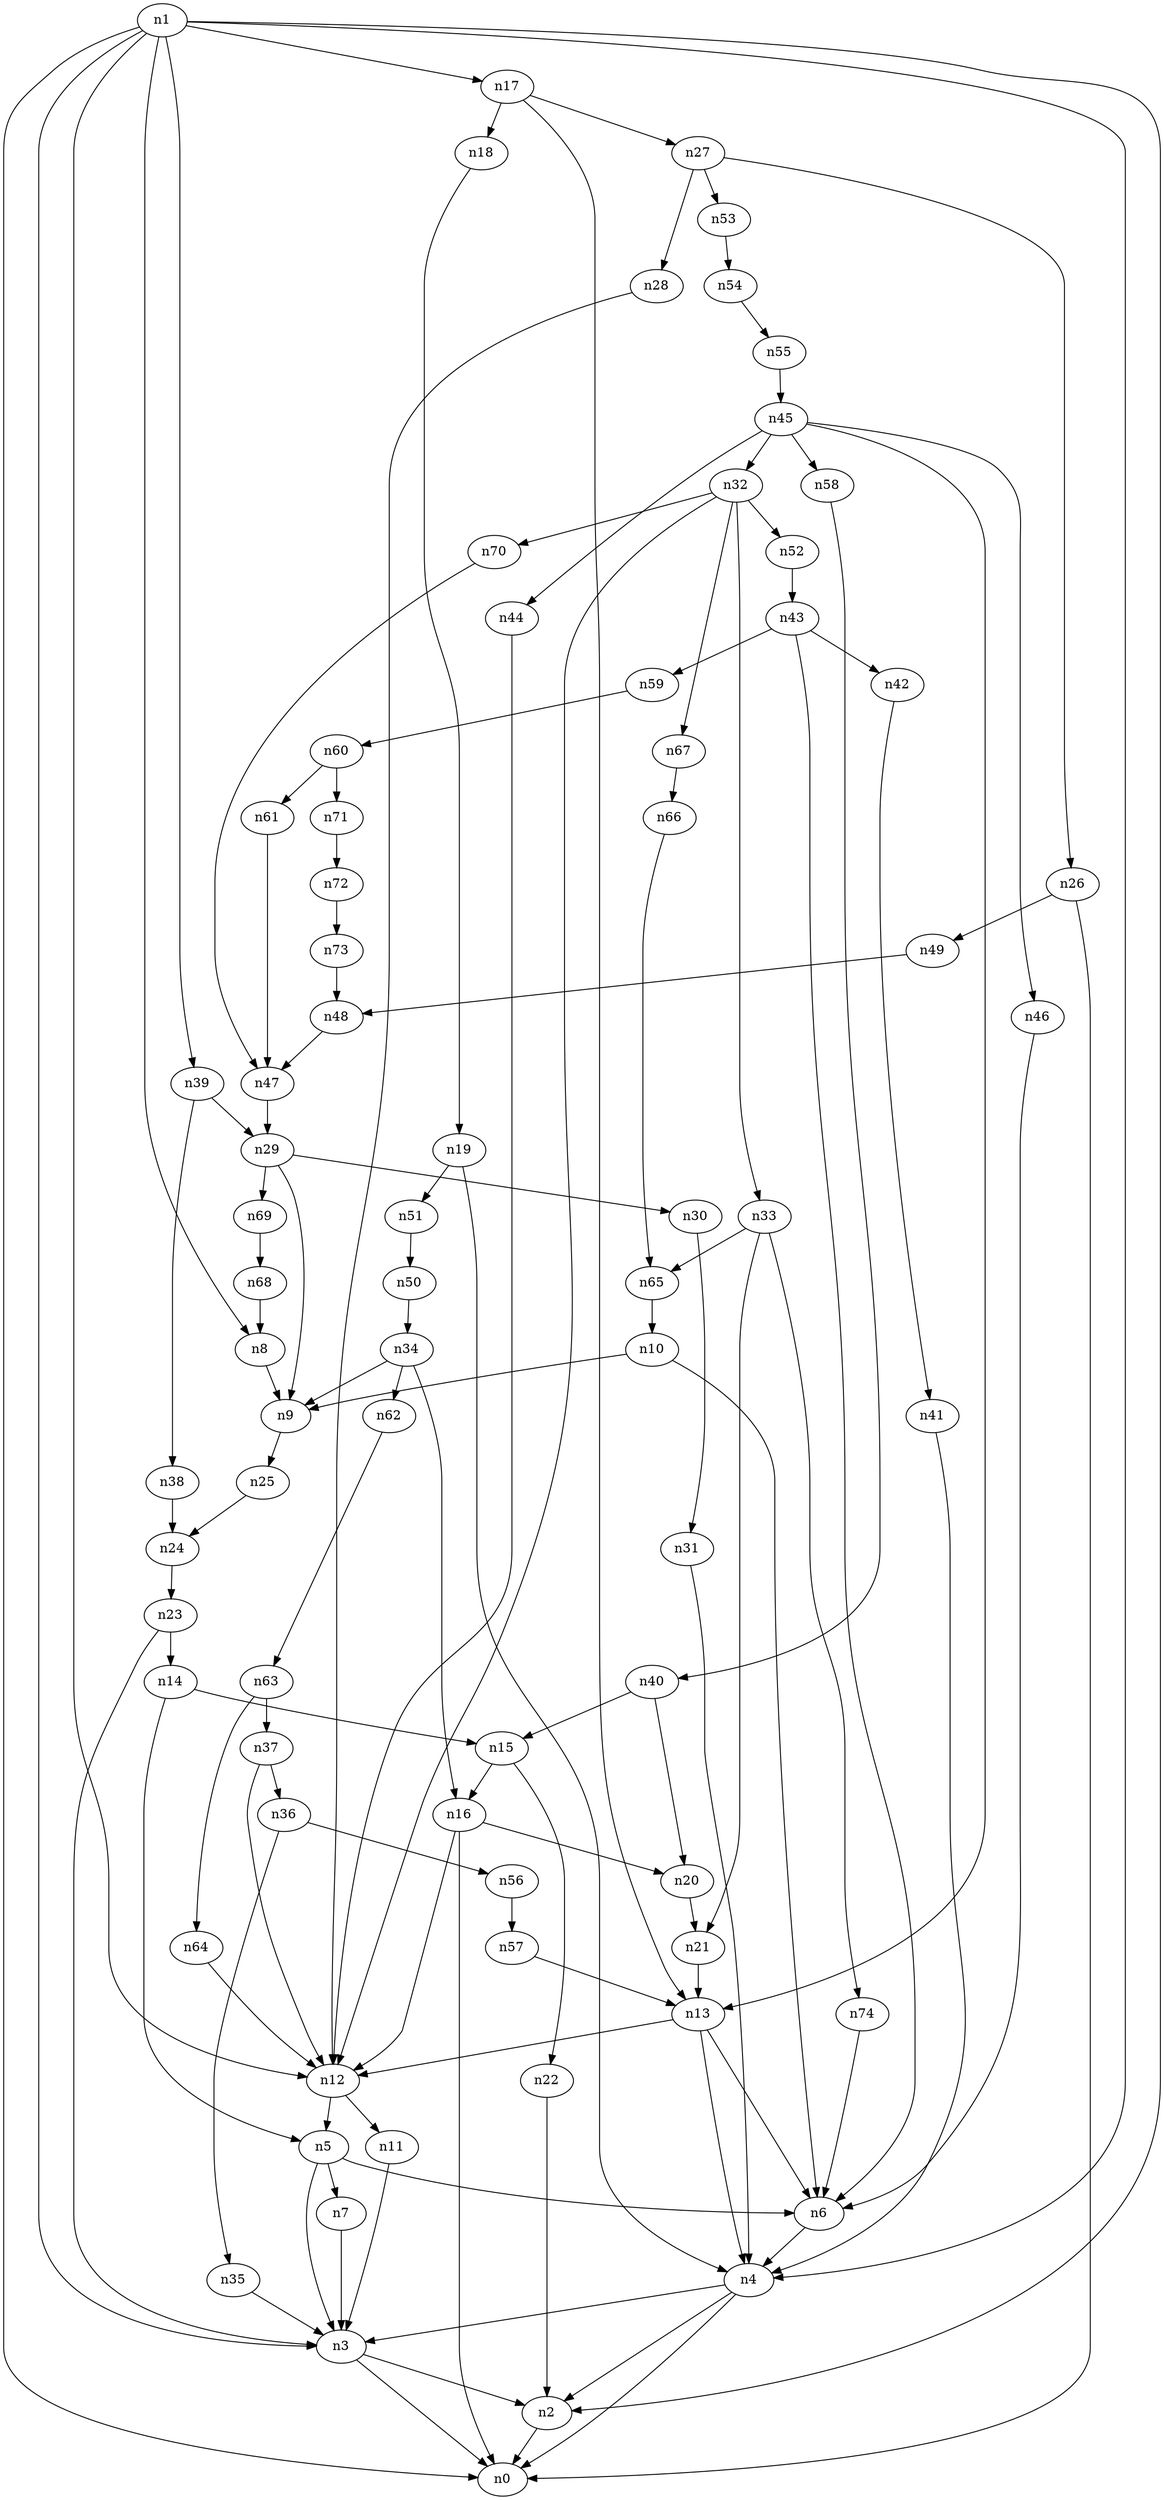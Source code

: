 digraph G {
	n1 -> n0	 [_graphml_id=e0];
	n1 -> n2	 [_graphml_id=e1];
	n1 -> n3	 [_graphml_id=e6];
	n1 -> n4	 [_graphml_id=e9];
	n1 -> n8	 [_graphml_id=e15];
	n1 -> n12	 [_graphml_id=e21];
	n1 -> n17	 [_graphml_id=e29];
	n1 -> n39	 [_graphml_id=e63];
	n2 -> n0	 [_graphml_id=e5];
	n3 -> n0	 [_graphml_id=e8];
	n3 -> n2	 [_graphml_id=e2];
	n4 -> n0	 [_graphml_id=e4];
	n4 -> n2	 [_graphml_id=e7];
	n4 -> n3	 [_graphml_id=e3];
	n5 -> n3	 [_graphml_id=e10];
	n5 -> n6	 [_graphml_id=e11];
	n5 -> n7	 [_graphml_id=e13];
	n6 -> n4	 [_graphml_id=e12];
	n7 -> n3	 [_graphml_id=e14];
	n8 -> n9	 [_graphml_id=e16];
	n9 -> n25	 [_graphml_id=e41];
	n10 -> n6	 [_graphml_id=e18];
	n10 -> n9	 [_graphml_id=e17];
	n11 -> n3	 [_graphml_id=e19];
	n12 -> n5	 [_graphml_id=e24];
	n12 -> n11	 [_graphml_id=e20];
	n13 -> n4	 [_graphml_id=e22];
	n13 -> n6	 [_graphml_id=e96];
	n13 -> n12	 [_graphml_id=e23];
	n14 -> n5	 [_graphml_id=e25];
	n14 -> n15	 [_graphml_id=e26];
	n15 -> n16	 [_graphml_id=e27];
	n15 -> n22	 [_graphml_id=e36];
	n16 -> n0	 [_graphml_id=e28];
	n16 -> n12	 [_graphml_id=e66];
	n16 -> n20	 [_graphml_id=e33];
	n17 -> n13	 [_graphml_id=e47];
	n17 -> n18	 [_graphml_id=e30];
	n17 -> n27	 [_graphml_id=e44];
	n18 -> n19	 [_graphml_id=e31];
	n19 -> n4	 [_graphml_id=e32];
	n19 -> n51	 [_graphml_id=e83];
	n20 -> n21	 [_graphml_id=e34];
	n21 -> n13	 [_graphml_id=e35];
	n22 -> n2	 [_graphml_id=e37];
	n23 -> n3	 [_graphml_id=e38];
	n23 -> n14	 [_graphml_id=e106];
	n24 -> n23	 [_graphml_id=e39];
	n25 -> n24	 [_graphml_id=e40];
	n26 -> n0	 [_graphml_id=e42];
	n26 -> n49	 [_graphml_id=e80];
	n27 -> n26	 [_graphml_id=e43];
	n27 -> n28	 [_graphml_id=e45];
	n27 -> n53	 [_graphml_id=e87];
	n28 -> n12	 [_graphml_id=e46];
	n29 -> n9	 [_graphml_id=e48];
	n29 -> n30	 [_graphml_id=e49];
	n29 -> n69	 [_graphml_id=e113];
	n30 -> n31	 [_graphml_id=e50];
	n31 -> n4	 [_graphml_id=e51];
	n32 -> n12	 [_graphml_id=e52];
	n32 -> n33	 [_graphml_id=e53];
	n32 -> n52	 [_graphml_id=e85];
	n32 -> n67	 [_graphml_id=e110];
	n32 -> n70	 [_graphml_id=e115];
	n33 -> n21	 [_graphml_id=e54];
	n33 -> n65	 [_graphml_id=e116];
	n33 -> n74	 [_graphml_id=e122];
	n34 -> n9	 [_graphml_id=e55];
	n34 -> n16	 [_graphml_id=e56];
	n34 -> n62	 [_graphml_id=e101];
	n35 -> n3	 [_graphml_id=e57];
	n36 -> n35	 [_graphml_id=e58];
	n36 -> n56	 [_graphml_id=e91];
	n37 -> n12	 [_graphml_id=e60];
	n37 -> n36	 [_graphml_id=e59];
	n38 -> n24	 [_graphml_id=e61];
	n39 -> n29	 [_graphml_id=e76];
	n39 -> n38	 [_graphml_id=e62];
	n40 -> n15	 [_graphml_id=e64];
	n40 -> n20	 [_graphml_id=e65];
	n41 -> n4	 [_graphml_id=e67];
	n42 -> n41	 [_graphml_id=e68];
	n43 -> n6	 [_graphml_id=e70];
	n43 -> n42	 [_graphml_id=e69];
	n43 -> n59	 [_graphml_id=e97];
	n44 -> n12	 [_graphml_id=e71];
	n45 -> n13	 [_graphml_id=e73];
	n45 -> n32	 [_graphml_id=e86];
	n45 -> n44	 [_graphml_id=e72];
	n45 -> n46	 [_graphml_id=e74];
	n45 -> n58	 [_graphml_id=e94];
	n46 -> n6	 [_graphml_id=e75];
	n47 -> n29	 [_graphml_id=e77];
	n48 -> n47	 [_graphml_id=e78];
	n49 -> n48	 [_graphml_id=e79];
	n50 -> n34	 [_graphml_id=e81];
	n51 -> n50	 [_graphml_id=e82];
	n52 -> n43	 [_graphml_id=e84];
	n53 -> n54	 [_graphml_id=e88];
	n54 -> n55	 [_graphml_id=e89];
	n55 -> n45	 [_graphml_id=e90];
	n56 -> n57	 [_graphml_id=e92];
	n57 -> n13	 [_graphml_id=e93];
	n58 -> n40	 [_graphml_id=e95];
	n59 -> n60	 [_graphml_id=e98];
	n60 -> n61	 [_graphml_id=e99];
	n60 -> n71	 [_graphml_id=e117];
	n61 -> n47	 [_graphml_id=e100];
	n62 -> n63	 [_graphml_id=e102];
	n63 -> n37	 [_graphml_id=e103];
	n63 -> n64	 [_graphml_id=e104];
	n64 -> n12	 [_graphml_id=e105];
	n65 -> n10	 [_graphml_id=e107];
	n66 -> n65	 [_graphml_id=e108];
	n67 -> n66	 [_graphml_id=e109];
	n68 -> n8	 [_graphml_id=e111];
	n69 -> n68	 [_graphml_id=e112];
	n70 -> n47	 [_graphml_id=e114];
	n71 -> n72	 [_graphml_id=e118];
	n72 -> n73	 [_graphml_id=e119];
	n73 -> n48	 [_graphml_id=e120];
	n74 -> n6	 [_graphml_id=e121];
}
